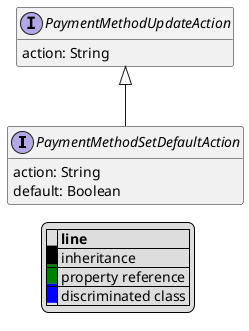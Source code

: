 @startuml

hide empty fields
hide empty methods
legend
|= |= line |
|<back:black>   </back>| inheritance |
|<back:green>   </back>| property reference |
|<back:blue>   </back>| discriminated class |
endlegend
interface PaymentMethodSetDefaultAction [[PaymentMethodSetDefaultAction.svg]] extends PaymentMethodUpdateAction {
    action: String
    default: Boolean
}
interface PaymentMethodUpdateAction [[PaymentMethodUpdateAction.svg]]  {
    action: String
}





@enduml
